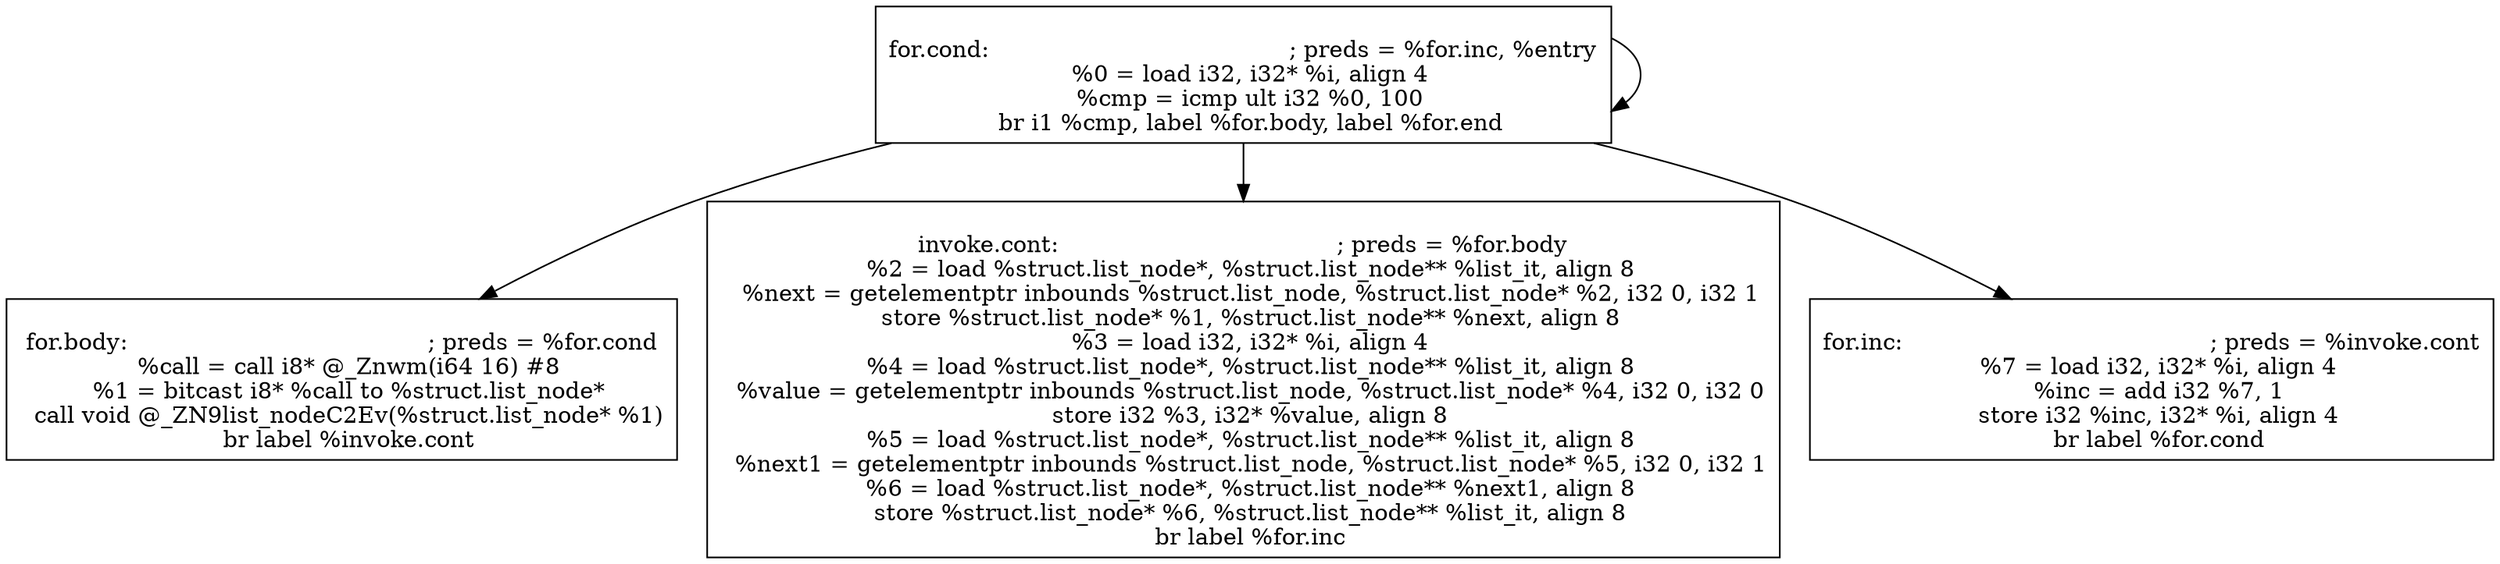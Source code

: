 
digraph G {


node228 [label="
for.body:                                         ; preds = %for.cond
  %call = call i8* @_Znwm(i64 16) #8
  %1 = bitcast i8* %call to %struct.list_node*
  call void @_ZN9list_nodeC2Ev(%struct.list_node* %1)
  br label %invoke.cont
",shape=rectangle ]
node227 [label="
invoke.cont:                                      ; preds = %for.body
  %2 = load %struct.list_node*, %struct.list_node** %list_it, align 8
  %next = getelementptr inbounds %struct.list_node, %struct.list_node* %2, i32 0, i32 1
  store %struct.list_node* %1, %struct.list_node** %next, align 8
  %3 = load i32, i32* %i, align 4
  %4 = load %struct.list_node*, %struct.list_node** %list_it, align 8
  %value = getelementptr inbounds %struct.list_node, %struct.list_node* %4, i32 0, i32 0
  store i32 %3, i32* %value, align 8
  %5 = load %struct.list_node*, %struct.list_node** %list_it, align 8
  %next1 = getelementptr inbounds %struct.list_node, %struct.list_node* %5, i32 0, i32 1
  %6 = load %struct.list_node*, %struct.list_node** %next1, align 8
  store %struct.list_node* %6, %struct.list_node** %list_it, align 8
  br label %for.inc
",shape=rectangle ]
node225 [label="
for.cond:                                         ; preds = %for.inc, %entry
  %0 = load i32, i32* %i, align 4
  %cmp = icmp ult i32 %0, 100
  br i1 %cmp, label %for.body, label %for.end
",shape=rectangle ]
node226 [label="
for.inc:                                          ; preds = %invoke.cont
  %7 = load i32, i32* %i, align 4
  %inc = add i32 %7, 1
  store i32 %inc, i32* %i, align 4
  br label %for.cond
",shape=rectangle ]

node225->node225 [ ]
node225->node226 [ ]
node225->node228 [ ]
node225->node227 [ ]


}

